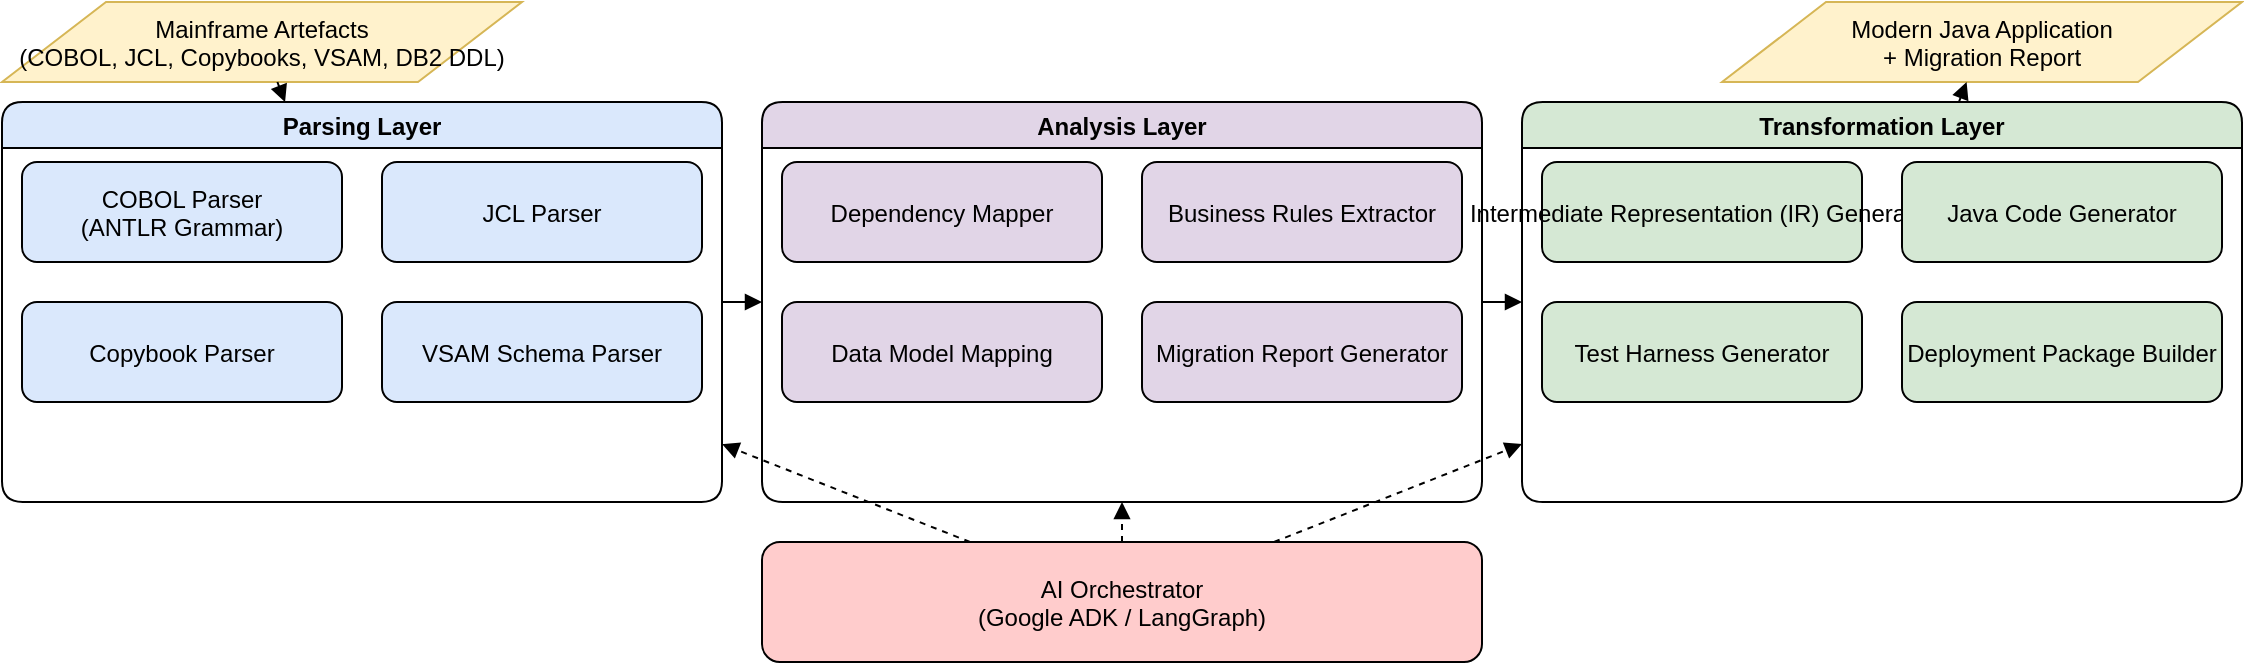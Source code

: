 <mxfile>
  <diagram id="multiAgentArch" name="Multi-Agent Mainframe Migration">
    <mxGraphModel>
      <root>
        <mxCell id="0"/>
        <mxCell id="1" parent="0"/>

        <!-- Swimlanes for layers -->
        <mxCell id="layer1" value="Parsing Layer" style="swimlane;fillColor=#dae8fc;rounded=1;" vertex="1" parent="1">
          <mxGeometry x="20" y="60" width="360" height="200" as="geometry"/>
        </mxCell>
        <mxCell id="layer2" value="Analysis Layer" style="swimlane;fillColor=#e1d5e7;rounded=1;" vertex="1" parent="1">
          <mxGeometry x="400" y="60" width="360" height="200" as="geometry"/>
        </mxCell>
        <mxCell id="layer3" value="Transformation Layer" style="swimlane;fillColor=#d5e8d4;rounded=1;" vertex="1" parent="1">
          <mxGeometry x="780" y="60" width="360" height="200" as="geometry"/>
        </mxCell>

        <!-- Input Artefacts -->
        <mxCell id="input" value="Mainframe Artefacts&#xa;(COBOL, JCL, Copybooks, VSAM, DB2 DDL)" style="shape=parallelogram;fillColor=#fff2cc;strokeColor=#d6b656;rounded=0;" vertex="1" parent="1">
          <mxGeometry x="20" y="10" width="260" height="40" as="geometry"/>
        </mxCell>

        <!-- Parsing Agents -->
        <mxCell id="cobolParser" value="COBOL Parser&#xa;(ANTLR Grammar)" style="rounded=1;fillColor=#dae8fc;" vertex="1" parent="layer1">
          <mxGeometry x="10" y="30" width="160" height="50" as="geometry"/>
        </mxCell>
        <mxCell id="jclParser" value="JCL Parser" style="rounded=1;fillColor=#dae8fc;" vertex="1" parent="layer1">
          <mxGeometry x="190" y="30" width="160" height="50" as="geometry"/>
        </mxCell>
        <mxCell id="copybookParser" value="Copybook Parser" style="rounded=1;fillColor=#dae8fc;" vertex="1" parent="layer1">
          <mxGeometry x="10" y="100" width="160" height="50" as="geometry"/>
        </mxCell>
        <mxCell id="vsamParser" value="VSAM Schema Parser" style="rounded=1;fillColor=#dae8fc;" vertex="1" parent="layer1">
          <mxGeometry x="190" y="100" width="160" height="50" as="geometry"/>
        </mxCell>

        <!-- Analysis Agents -->
        <mxCell id="dependencyMapper" value="Dependency Mapper" style="rounded=1;fillColor=#e1d5e7;" vertex="1" parent="layer2">
          <mxGeometry x="10" y="30" width="160" height="50" as="geometry"/>
        </mxCell>
        <mxCell id="businessRules" value="Business Rules Extractor" style="rounded=1;fillColor=#e1d5e7;" vertex="1" parent="layer2">
          <mxGeometry x="190" y="30" width="160" height="50" as="geometry"/>
        </mxCell>
        <mxCell id="dataMapping" value="Data Model Mapping" style="rounded=1;fillColor=#e1d5e7;" vertex="1" parent="layer2">
          <mxGeometry x="10" y="100" width="160" height="50" as="geometry"/>
        </mxCell>
        <mxCell id="reportGen" value="Migration Report Generator" style="rounded=1;fillColor=#e1d5e7;" vertex="1" parent="layer2">
          <mxGeometry x="190" y="100" width="160" height="50" as="geometry"/>
        </mxCell>

        <!-- Transformation Agents -->
        <mxCell id="irGen" value="Intermediate Representation (IR) Generator" style="rounded=1;fillColor=#d5e8d4;" vertex="1" parent="layer3">
          <mxGeometry x="10" y="30" width="160" height="50" as="geometry"/>
        </mxCell>
        <mxCell id="javaGen" value="Java Code Generator" style="rounded=1;fillColor=#d5e8d4;" vertex="1" parent="layer3">
          <mxGeometry x="190" y="30" width="160" height="50" as="geometry"/>
        </mxCell>
        <mxCell id="testHarness" value="Test Harness Generator" style="rounded=1;fillColor=#d5e8d4;" vertex="1" parent="layer3">
          <mxGeometry x="10" y="100" width="160" height="50" as="geometry"/>
        </mxCell>
        <mxCell id="deployPackage" value="Deployment Package Builder" style="rounded=1;fillColor=#d5e8d4;" vertex="1" parent="layer3">
          <mxGeometry x="190" y="100" width="160" height="50" as="geometry"/>
        </mxCell>

        <!-- AI Orchestrator -->
        <mxCell id="orchestrator" value="AI Orchestrator&#xa;(Google ADK / LangGraph)" style="rounded=1;fillColor=#ffcccc;" vertex="1" parent="1">
          <mxGeometry x="400" y="280" width="360" height="60" as="geometry"/>
        </mxCell>

        <!-- Output -->
        <mxCell id="output" value="Modern Java Application&#xa;+ Migration Report" style="shape=parallelogram;fillColor=#fff2cc;strokeColor=#d6b656;" vertex="1" parent="1">
          <mxGeometry x="880" y="10" width="260" height="40" as="geometry"/>
        </mxCell>

        <!-- Edges -->
        <mxCell id="edge1" style="endArrow=block;" edge="1" parent="1" source="input" target="layer1">
          <mxGeometry relative="1" as="geometry"/>
        </mxCell>
        <mxCell id="edge2" style="endArrow=block;" edge="1" parent="1" source="layer1" target="layer2">
          <mxGeometry relative="1" as="geometry"/>
        </mxCell>
        <mxCell id="edge3" style="endArrow=block;" edge="1" parent="1" source="layer2" target="layer3">
          <mxGeometry relative="1" as="geometry"/>
        </mxCell>
        <mxCell id="edge4" style="endArrow=block;" edge="1" parent="1" source="layer3" target="output">
          <mxGeometry relative="1" as="geometry"/>
        </mxCell>
        <mxCell id="edge5" style="endArrow=block;dashed=1;" edge="1" parent="1" source="orchestrator" target="layer1">
          <mxGeometry relative="1" as="geometry"/>
        </mxCell>
        <mxCell id="edge6" style="endArrow=block;dashed=1;" edge="1" parent="1" source="orchestrator" target="layer2">
          <mxGeometry relative="1" as="geometry"/>
        </mxCell>
        <mxCell id="edge7" style="endArrow=block;dashed=1;" edge="1" parent="1" source="orchestrator" target="layer3">
          <mxGeometry relative="1" as="geometry"/>
        </mxCell>

      </root>
    </mxGraphModel>
  </diagram>
</mxfile>
